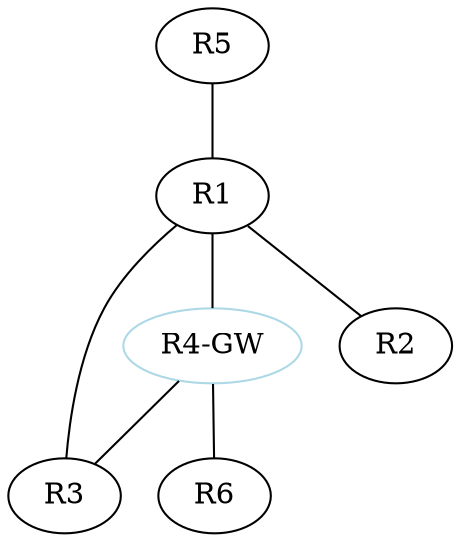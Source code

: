 strict graph  {
R5;
R1;
"R4-GW" [color=lightblue];
R3;
R2;
R6;
R5 -- R1  [weight=10];
R1 -- "R4-GW"  [weight=10];
R1 -- R3  [weight=10];
R1 -- R2  [weight=10];
"R4-GW" -- R3  [weight=10];
"R4-GW" -- R6  [weight=10];
}
